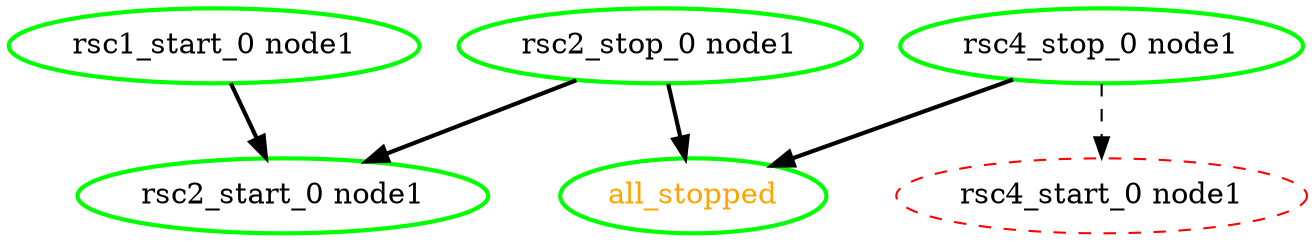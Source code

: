 digraph "g" {
"all_stopped" [ style=bold color="green" fontcolor="orange" ]
"rsc1_start_0 node1" -> "rsc2_start_0 node1" [ style = bold]
"rsc1_start_0 node1" [ style=bold color="green" fontcolor="black" ]
"rsc2_start_0 node1" [ style=bold color="green" fontcolor="black" ]
"rsc2_stop_0 node1" -> "all_stopped" [ style = bold]
"rsc2_stop_0 node1" -> "rsc2_start_0 node1" [ style = bold]
"rsc2_stop_0 node1" [ style=bold color="green" fontcolor="black" ]
"rsc4_start_0 node1" [ style=dashed color="red" fontcolor="black" ]
"rsc4_stop_0 node1" -> "all_stopped" [ style = bold]
"rsc4_stop_0 node1" -> "rsc4_start_0 node1" [ style = dashed]
"rsc4_stop_0 node1" [ style=bold color="green" fontcolor="black" ]
}
